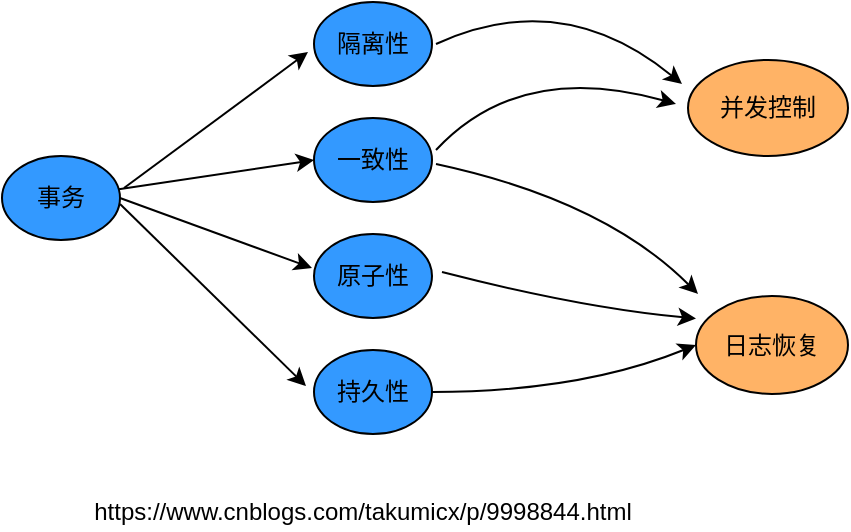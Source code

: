 <mxfile version="12.6.5" type="device"><diagram id="GiaKUBYWjl3_sKobao7V" name="第 1 页"><mxGraphModel dx="1024" dy="596" grid="0" gridSize="10" guides="1" tooltips="1" connect="1" arrows="1" fold="1" page="1" pageScale="1" pageWidth="827" pageHeight="1169" math="0" shadow="0"><root><mxCell id="0"/><mxCell id="1" parent="0"/><mxCell id="CoTRIc73Gxl4vXs9UcBz-29" value="事务" style="ellipse;whiteSpace=wrap;html=1;fillColor=#3399FF;" vertex="1" parent="1"><mxGeometry x="153" y="270" width="59" height="42" as="geometry"/></mxCell><mxCell id="CoTRIc73Gxl4vXs9UcBz-30" value="隔离性" style="ellipse;whiteSpace=wrap;html=1;fillColor=#3399FF;align=center;" vertex="1" parent="1"><mxGeometry x="309" y="193" width="59" height="42" as="geometry"/></mxCell><mxCell id="CoTRIc73Gxl4vXs9UcBz-31" value="一致性" style="ellipse;whiteSpace=wrap;html=1;fillColor=#3399FF;align=center;" vertex="1" parent="1"><mxGeometry x="309" y="251" width="59" height="42" as="geometry"/></mxCell><mxCell id="CoTRIc73Gxl4vXs9UcBz-32" value="原子性" style="ellipse;whiteSpace=wrap;html=1;fillColor=#3399FF;align=center;" vertex="1" parent="1"><mxGeometry x="309" y="309" width="59" height="42" as="geometry"/></mxCell><mxCell id="CoTRIc73Gxl4vXs9UcBz-33" value="持久性" style="ellipse;whiteSpace=wrap;html=1;fillColor=#3399FF;align=center;" vertex="1" parent="1"><mxGeometry x="309" y="367" width="59" height="42" as="geometry"/></mxCell><mxCell id="CoTRIc73Gxl4vXs9UcBz-34" value="并发控制" style="ellipse;whiteSpace=wrap;html=1;fillColor=#FFB366;" vertex="1" parent="1"><mxGeometry x="496" y="222" width="80" height="48" as="geometry"/></mxCell><mxCell id="CoTRIc73Gxl4vXs9UcBz-35" value="日志恢复" style="ellipse;whiteSpace=wrap;html=1;fillColor=#FFB366;" vertex="1" parent="1"><mxGeometry x="500" y="340" width="76" height="49" as="geometry"/></mxCell><mxCell id="CoTRIc73Gxl4vXs9UcBz-36" value="" style="curved=1;endArrow=classic;html=1;" edge="1" parent="1"><mxGeometry width="50" height="50" relative="1" as="geometry"><mxPoint x="370" y="214" as="sourcePoint"/><mxPoint x="493" y="234" as="targetPoint"/><Array as="points"><mxPoint x="433" y="185"/></Array></mxGeometry></mxCell><mxCell id="CoTRIc73Gxl4vXs9UcBz-37" value="" style="curved=1;endArrow=classic;html=1;" edge="1" parent="1"><mxGeometry width="50" height="50" relative="1" as="geometry"><mxPoint x="370" y="267" as="sourcePoint"/><mxPoint x="490" y="244" as="targetPoint"/><Array as="points"><mxPoint x="412" y="222"/></Array></mxGeometry></mxCell><mxCell id="CoTRIc73Gxl4vXs9UcBz-38" value="" style="curved=1;endArrow=classic;html=1;entryX=0;entryY=0.229;entryDx=0;entryDy=0;entryPerimeter=0;" edge="1" parent="1" target="CoTRIc73Gxl4vXs9UcBz-35"><mxGeometry width="50" height="50" relative="1" as="geometry"><mxPoint x="373" y="328" as="sourcePoint"/><mxPoint x="503" y="299" as="targetPoint"/><Array as="points"><mxPoint x="443" y="346"/></Array></mxGeometry></mxCell><mxCell id="CoTRIc73Gxl4vXs9UcBz-39" value="" style="curved=1;endArrow=classic;html=1;exitX=1;exitY=0.5;exitDx=0;exitDy=0;entryX=0;entryY=0.5;entryDx=0;entryDy=0;" edge="1" parent="1" source="CoTRIc73Gxl4vXs9UcBz-33" target="CoTRIc73Gxl4vXs9UcBz-35"><mxGeometry width="50" height="50" relative="1" as="geometry"><mxPoint x="430" y="425" as="sourcePoint"/><mxPoint x="480" y="375" as="targetPoint"/><Array as="points"><mxPoint x="442" y="388"/></Array></mxGeometry></mxCell><mxCell id="CoTRIc73Gxl4vXs9UcBz-40" value="" style="curved=1;endArrow=classic;html=1;" edge="1" parent="1"><mxGeometry width="50" height="50" relative="1" as="geometry"><mxPoint x="370" y="274" as="sourcePoint"/><mxPoint x="501" y="339" as="targetPoint"/><Array as="points"><mxPoint x="454" y="292"/></Array></mxGeometry></mxCell><mxCell id="CoTRIc73Gxl4vXs9UcBz-41" value="" style="endArrow=classic;html=1;" edge="1" parent="1"><mxGeometry width="50" height="50" relative="1" as="geometry"><mxPoint x="214" y="286" as="sourcePoint"/><mxPoint x="306" y="218" as="targetPoint"/></mxGeometry></mxCell><mxCell id="CoTRIc73Gxl4vXs9UcBz-42" value="" style="endArrow=classic;html=1;" edge="1" parent="1" source="CoTRIc73Gxl4vXs9UcBz-29"><mxGeometry width="50" height="50" relative="1" as="geometry"><mxPoint x="259" y="322" as="sourcePoint"/><mxPoint x="309" y="272" as="targetPoint"/></mxGeometry></mxCell><mxCell id="CoTRIc73Gxl4vXs9UcBz-43" value="" style="endArrow=classic;html=1;exitX=1;exitY=0.5;exitDx=0;exitDy=0;" edge="1" parent="1" source="CoTRIc73Gxl4vXs9UcBz-29"><mxGeometry width="50" height="50" relative="1" as="geometry"><mxPoint x="258" y="353" as="sourcePoint"/><mxPoint x="308" y="326" as="targetPoint"/></mxGeometry></mxCell><mxCell id="CoTRIc73Gxl4vXs9UcBz-44" value="" style="endArrow=classic;html=1;" edge="1" parent="1"><mxGeometry width="50" height="50" relative="1" as="geometry"><mxPoint x="212" y="294" as="sourcePoint"/><mxPoint x="305" y="385" as="targetPoint"/></mxGeometry></mxCell><mxCell id="CoTRIc73Gxl4vXs9UcBz-45" value="https://www.cnblogs.com/takumicx/p/9998844.html" style="text;html=1;align=center;verticalAlign=middle;resizable=0;points=[];autosize=1;" vertex="1" parent="1"><mxGeometry x="193" y="439" width="279" height="18" as="geometry"/></mxCell></root></mxGraphModel></diagram></mxfile>